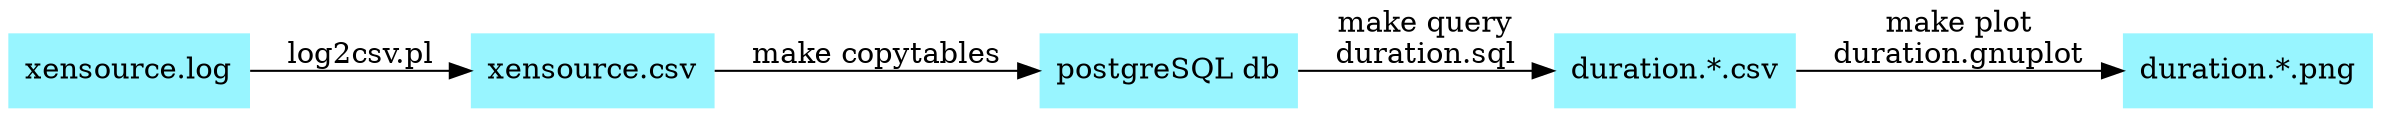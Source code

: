 digraph diagram{
rankdir=LR;
node [shape=plaintext,fillcolor="cadetblue1",style=filled];
data01 [label="xensource.log"];
data02 [label="xensource.csv"];
data03 [label="postgreSQL db"];
data04 [label="duration.*.csv"];
data05 [label="duration.*.png"];
data01 -> data02 [label="log2csv.pl"];
data02 -> data03 [label="make copytables"];
data03 -> data04 [label="make query\nduration.sql"];
data04 -> data05 [label="make plot\nduration.gnuplot"];
}
